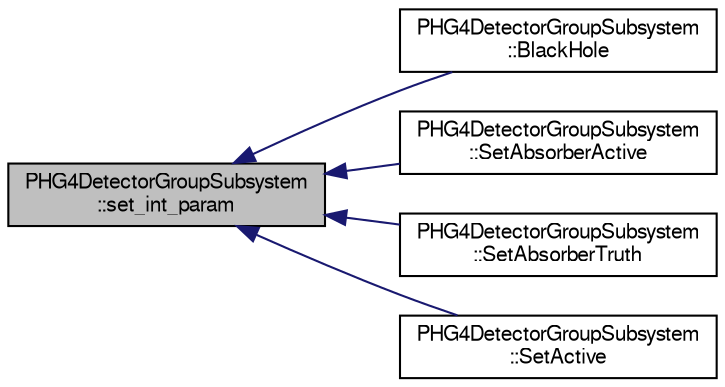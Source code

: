digraph "PHG4DetectorGroupSubsystem::set_int_param"
{
  bgcolor="transparent";
  edge [fontname="FreeSans",fontsize="10",labelfontname="FreeSans",labelfontsize="10"];
  node [fontname="FreeSans",fontsize="10",shape=record];
  rankdir="LR";
  Node1 [label="PHG4DetectorGroupSubsystem\l::set_int_param",height=0.2,width=0.4,color="black", fillcolor="grey75", style="filled" fontcolor="black"];
  Node1 -> Node2 [dir="back",color="midnightblue",fontsize="10",style="solid",fontname="FreeSans"];
  Node2 [label="PHG4DetectorGroupSubsystem\l::BlackHole",height=0.2,width=0.4,color="black",URL="$d7/d7f/classPHG4DetectorGroupSubsystem.html#a56cbe5f15efc38960c8c9694e1e4b7c8"];
  Node1 -> Node3 [dir="back",color="midnightblue",fontsize="10",style="solid",fontname="FreeSans"];
  Node3 [label="PHG4DetectorGroupSubsystem\l::SetAbsorberActive",height=0.2,width=0.4,color="black",URL="$d7/d7f/classPHG4DetectorGroupSubsystem.html#a647213a2db245e8c859370ca0897ed23"];
  Node1 -> Node4 [dir="back",color="midnightblue",fontsize="10",style="solid",fontname="FreeSans"];
  Node4 [label="PHG4DetectorGroupSubsystem\l::SetAbsorberTruth",height=0.2,width=0.4,color="black",URL="$d7/d7f/classPHG4DetectorGroupSubsystem.html#a5bf08c640a7ccb29c6230e009d144a11"];
  Node1 -> Node5 [dir="back",color="midnightblue",fontsize="10",style="solid",fontname="FreeSans"];
  Node5 [label="PHG4DetectorGroupSubsystem\l::SetActive",height=0.2,width=0.4,color="black",URL="$d7/d7f/classPHG4DetectorGroupSubsystem.html#ac6d2c4fb6ba110085d0ca90a8f039e66"];
}
